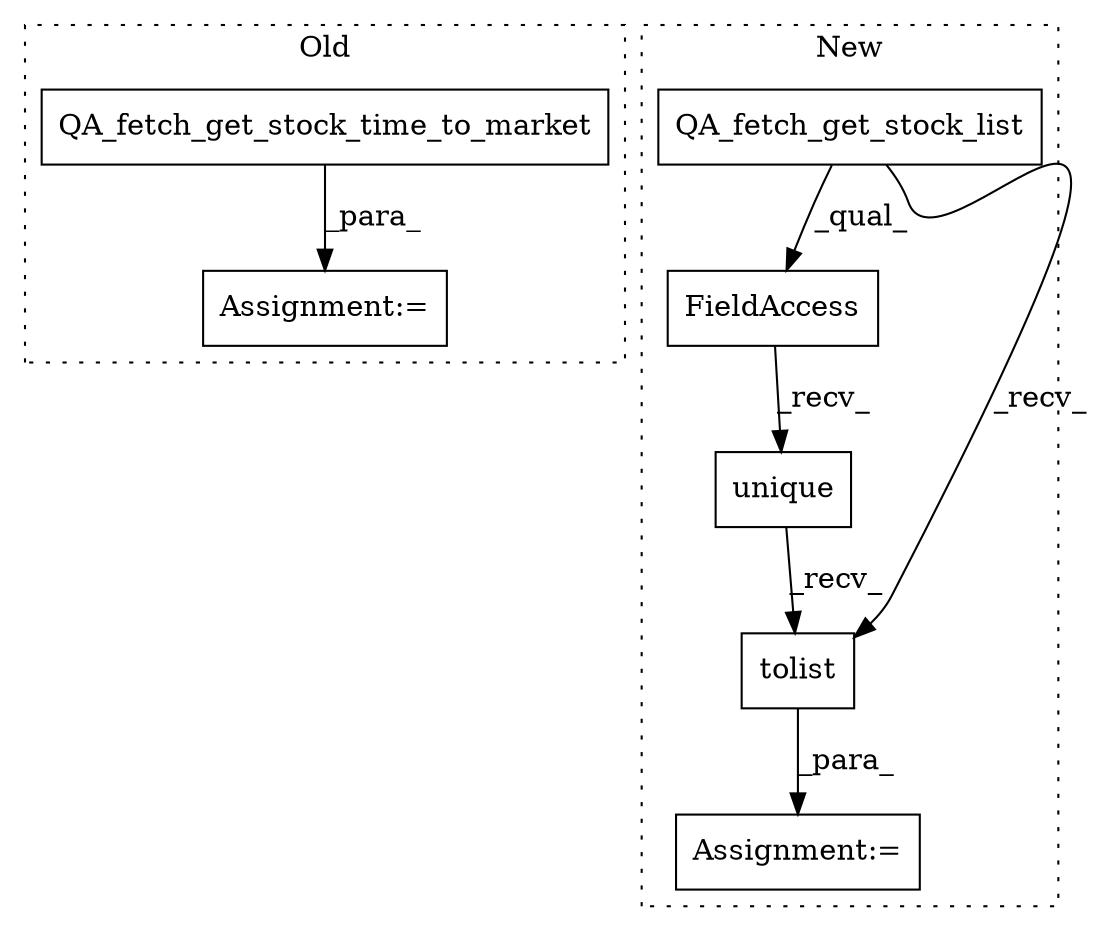 digraph G {
subgraph cluster0 {
1 [label="QA_fetch_get_stock_time_to_market" a="32" s="33222" l="35" shape="box"];
6 [label="Assignment:=" a="7" s="33221" l="1" shape="box"];
label = "Old";
style="dotted";
}
subgraph cluster1 {
2 [label="unique" a="32" s="33274" l="8" shape="box"];
3 [label="QA_fetch_get_stock_list" a="32" s="33243" l="25" shape="box"];
4 [label="FieldAccess" a="22" s="33243" l="30" shape="box"];
5 [label="tolist" a="32" s="33283" l="8" shape="box"];
7 [label="Assignment:=" a="7" s="33242" l="1" shape="box"];
label = "New";
style="dotted";
}
1 -> 6 [label="_para_"];
2 -> 5 [label="_recv_"];
3 -> 5 [label="_recv_"];
3 -> 4 [label="_qual_"];
4 -> 2 [label="_recv_"];
5 -> 7 [label="_para_"];
}